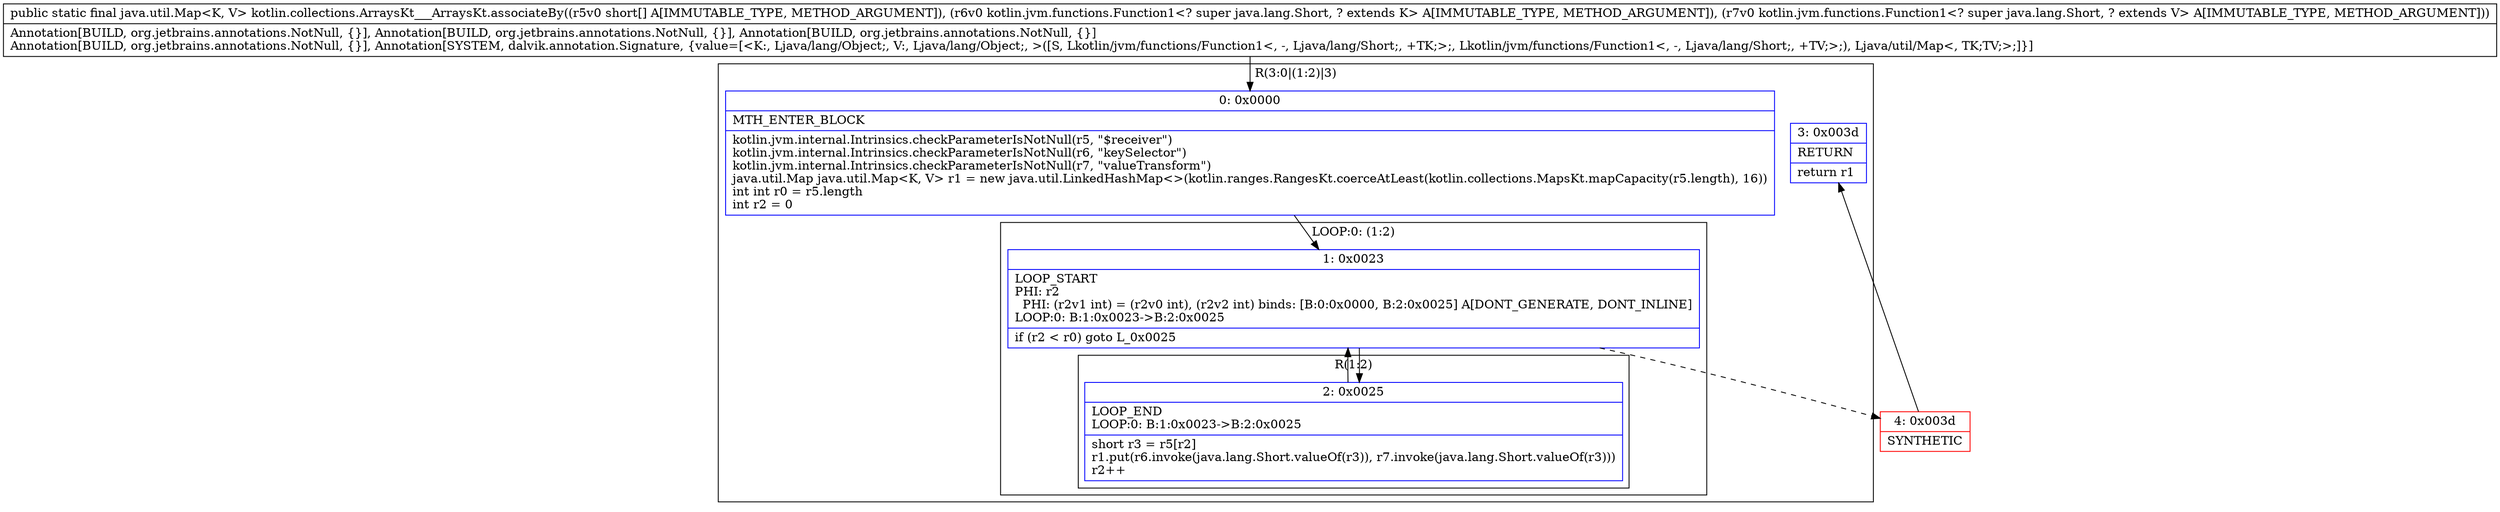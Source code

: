 digraph "CFG forkotlin.collections.ArraysKt___ArraysKt.associateBy([SLkotlin\/jvm\/functions\/Function1;Lkotlin\/jvm\/functions\/Function1;)Ljava\/util\/Map;" {
subgraph cluster_Region_463456437 {
label = "R(3:0|(1:2)|3)";
node [shape=record,color=blue];
Node_0 [shape=record,label="{0\:\ 0x0000|MTH_ENTER_BLOCK\l|kotlin.jvm.internal.Intrinsics.checkParameterIsNotNull(r5, \"$receiver\")\lkotlin.jvm.internal.Intrinsics.checkParameterIsNotNull(r6, \"keySelector\")\lkotlin.jvm.internal.Intrinsics.checkParameterIsNotNull(r7, \"valueTransform\")\ljava.util.Map java.util.Map\<K, V\> r1 = new java.util.LinkedHashMap\<\>(kotlin.ranges.RangesKt.coerceAtLeast(kotlin.collections.MapsKt.mapCapacity(r5.length), 16))\lint int r0 = r5.length\lint r2 = 0\l}"];
subgraph cluster_LoopRegion_1178360791 {
label = "LOOP:0: (1:2)";
node [shape=record,color=blue];
Node_1 [shape=record,label="{1\:\ 0x0023|LOOP_START\lPHI: r2 \l  PHI: (r2v1 int) = (r2v0 int), (r2v2 int) binds: [B:0:0x0000, B:2:0x0025] A[DONT_GENERATE, DONT_INLINE]\lLOOP:0: B:1:0x0023\-\>B:2:0x0025\l|if (r2 \< r0) goto L_0x0025\l}"];
subgraph cluster_Region_1343819668 {
label = "R(1:2)";
node [shape=record,color=blue];
Node_2 [shape=record,label="{2\:\ 0x0025|LOOP_END\lLOOP:0: B:1:0x0023\-\>B:2:0x0025\l|short r3 = r5[r2]\lr1.put(r6.invoke(java.lang.Short.valueOf(r3)), r7.invoke(java.lang.Short.valueOf(r3)))\lr2++\l}"];
}
}
Node_3 [shape=record,label="{3\:\ 0x003d|RETURN\l|return r1\l}"];
}
Node_4 [shape=record,color=red,label="{4\:\ 0x003d|SYNTHETIC\l}"];
MethodNode[shape=record,label="{public static final java.util.Map\<K, V\> kotlin.collections.ArraysKt___ArraysKt.associateBy((r5v0 short[] A[IMMUTABLE_TYPE, METHOD_ARGUMENT]), (r6v0 kotlin.jvm.functions.Function1\<? super java.lang.Short, ? extends K\> A[IMMUTABLE_TYPE, METHOD_ARGUMENT]), (r7v0 kotlin.jvm.functions.Function1\<? super java.lang.Short, ? extends V\> A[IMMUTABLE_TYPE, METHOD_ARGUMENT]))  | Annotation[BUILD, org.jetbrains.annotations.NotNull, \{\}], Annotation[BUILD, org.jetbrains.annotations.NotNull, \{\}], Annotation[BUILD, org.jetbrains.annotations.NotNull, \{\}]\lAnnotation[BUILD, org.jetbrains.annotations.NotNull, \{\}], Annotation[SYSTEM, dalvik.annotation.Signature, \{value=[\<K:, Ljava\/lang\/Object;, V:, Ljava\/lang\/Object;, \>([S, Lkotlin\/jvm\/functions\/Function1\<, \-, Ljava\/lang\/Short;, +TK;\>;, Lkotlin\/jvm\/functions\/Function1\<, \-, Ljava\/lang\/Short;, +TV;\>;), Ljava\/util\/Map\<, TK;TV;\>;]\}]\l}"];
MethodNode -> Node_0;
Node_0 -> Node_1;
Node_1 -> Node_2;
Node_1 -> Node_4[style=dashed];
Node_2 -> Node_1;
Node_4 -> Node_3;
}

